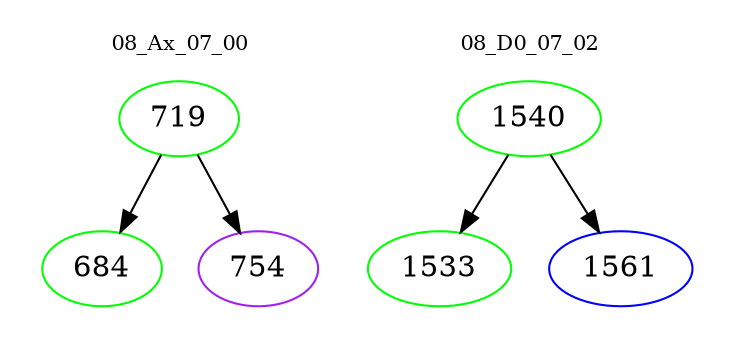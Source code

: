 digraph{
subgraph cluster_0 {
color = white
label = "08_Ax_07_00";
fontsize=10;
T0_719 [label="719", color="green"]
T0_719 -> T0_684 [color="black"]
T0_684 [label="684", color="green"]
T0_719 -> T0_754 [color="black"]
T0_754 [label="754", color="purple"]
}
subgraph cluster_1 {
color = white
label = "08_D0_07_02";
fontsize=10;
T1_1540 [label="1540", color="green"]
T1_1540 -> T1_1533 [color="black"]
T1_1533 [label="1533", color="green"]
T1_1540 -> T1_1561 [color="black"]
T1_1561 [label="1561", color="blue"]
}
}
